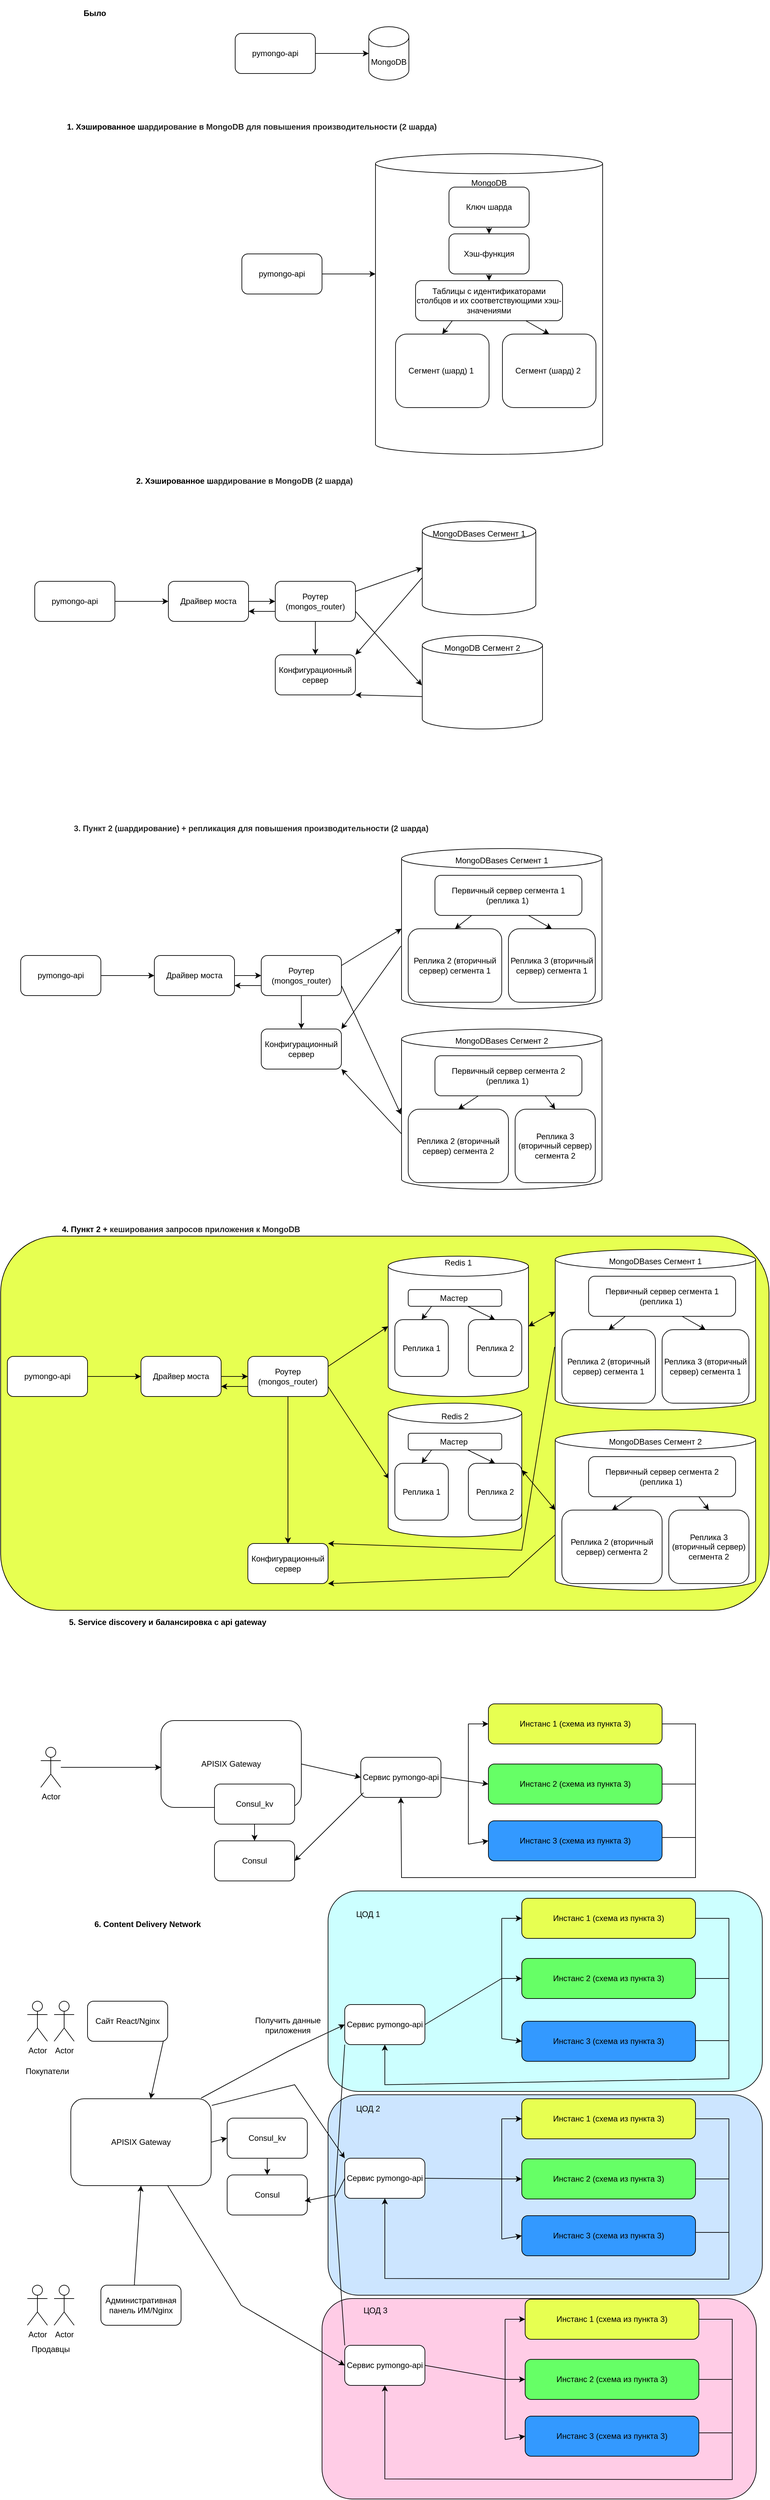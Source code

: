 <mxfile version="26.2.14">
  <diagram name="Page-1" id="XPKNurpNEvyVqWCnPCrv">
    <mxGraphModel dx="1593" dy="798" grid="1" gridSize="10" guides="1" tooltips="1" connect="1" arrows="1" fold="1" page="1" pageScale="1" pageWidth="827" pageHeight="1169" math="0" shadow="0">
      <root>
        <mxCell id="0" />
        <mxCell id="1" parent="0" />
        <mxCell id="KSHfHKnKWAiXELh7sQUC-7" value="" style="rounded=1;whiteSpace=wrap;html=1;fillColor=#FFCCE6;" vertex="1" parent="1">
          <mxGeometry x="501" y="3480" width="650" height="300" as="geometry" />
        </mxCell>
        <mxCell id="KSHfHKnKWAiXELh7sQUC-5" value="" style="rounded=1;whiteSpace=wrap;html=1;fillColor=#CCE5FF;" vertex="1" parent="1">
          <mxGeometry x="510" y="3175" width="650" height="300" as="geometry" />
        </mxCell>
        <mxCell id="KSHfHKnKWAiXELh7sQUC-1" value="" style="rounded=1;whiteSpace=wrap;html=1;fillColor=#CCFFFF;" vertex="1" parent="1">
          <mxGeometry x="510" y="2870" width="650" height="300" as="geometry" />
        </mxCell>
        <mxCell id="mXvUrhsPpMpzu5_AY0t--2" value="MongoDB" style="shape=cylinder3;whiteSpace=wrap;html=1;boundedLbl=1;backgroundOutline=1;size=15;" parent="1" vertex="1">
          <mxGeometry x="571" y="80" width="60" height="80" as="geometry" />
        </mxCell>
        <mxCell id="mXvUrhsPpMpzu5_AY0t--3" value="pymongo-api" style="rounded=1;whiteSpace=wrap;html=1;" parent="1" vertex="1">
          <mxGeometry x="371" y="90" width="120" height="60" as="geometry" />
        </mxCell>
        <mxCell id="mXvUrhsPpMpzu5_AY0t--4" style="edgeStyle=orthogonalEdgeStyle;rounded=0;orthogonalLoop=1;jettySize=auto;html=1;exitX=1;exitY=0.5;exitDx=0;exitDy=0;entryX=0;entryY=0.5;entryDx=0;entryDy=0;entryPerimeter=0;" parent="1" source="mXvUrhsPpMpzu5_AY0t--3" target="mXvUrhsPpMpzu5_AY0t--2" edge="1">
          <mxGeometry relative="1" as="geometry" />
        </mxCell>
        <mxCell id="mXvUrhsPpMpzu5_AY0t--5" value="&lt;b&gt;Было&lt;/b&gt;" style="text;html=1;align=center;verticalAlign=middle;whiteSpace=wrap;rounded=0;" parent="1" vertex="1">
          <mxGeometry x="121" y="40" width="80" height="40" as="geometry" />
        </mxCell>
        <mxCell id="mXvUrhsPpMpzu5_AY0t--6" value="&lt;font style=&quot;font-size: 12px;&quot;&gt;&lt;b&gt;1. Хэшированное ш&lt;span style=&quot;color: rgba(0, 0, 0, 0.85); font-family: &amp;quot;YS Text&amp;quot;, sans-serif; text-align: left; white-space-collapse: preserve-breaks; background-color: rgb(255, 255, 255);&quot;&gt;ардирование в MongoDB для повышения производительности (2 шарда)&lt;/span&gt;&lt;/b&gt;&lt;/font&gt;" style="text;html=1;align=center;verticalAlign=middle;whiteSpace=wrap;rounded=0;" parent="1" vertex="1">
          <mxGeometry x="111" y="210" width="570" height="40" as="geometry" />
        </mxCell>
        <mxCell id="mXvUrhsPpMpzu5_AY0t--7" value="MongoDB&lt;div&gt;&lt;br&gt;&lt;/div&gt;&lt;div&gt;&lt;br&gt;&lt;/div&gt;&lt;div&gt;&lt;br&gt;&lt;/div&gt;&lt;div&gt;&lt;br&gt;&lt;/div&gt;&lt;div&gt;&lt;br&gt;&lt;/div&gt;&lt;div&gt;&lt;br&gt;&lt;/div&gt;&lt;div&gt;&lt;br&gt;&lt;/div&gt;&lt;div&gt;&lt;br&gt;&lt;/div&gt;&lt;div&gt;&lt;br&gt;&lt;/div&gt;&lt;div&gt;&lt;br&gt;&lt;/div&gt;&lt;div&gt;&lt;br&gt;&lt;/div&gt;&lt;div&gt;&lt;br&gt;&lt;/div&gt;&lt;div&gt;&lt;br&gt;&lt;/div&gt;&lt;div&gt;&lt;br&gt;&lt;/div&gt;&lt;div&gt;&lt;br&gt;&lt;/div&gt;&lt;div&gt;&lt;br&gt;&lt;/div&gt;&lt;div&gt;&lt;br&gt;&lt;/div&gt;&lt;div&gt;&lt;br&gt;&lt;/div&gt;&lt;div&gt;&lt;br&gt;&lt;/div&gt;&lt;div&gt;&lt;br&gt;&lt;/div&gt;&lt;div&gt;&lt;br&gt;&lt;/div&gt;&lt;div&gt;&lt;br&gt;&lt;/div&gt;&lt;div&gt;&lt;br&gt;&lt;/div&gt;&lt;div&gt;&lt;br&gt;&lt;/div&gt;&lt;div&gt;&lt;br&gt;&lt;/div&gt;&lt;div&gt;&lt;br&gt;&lt;/div&gt;&lt;div&gt;&lt;br&gt;&lt;/div&gt;" style="shape=cylinder3;whiteSpace=wrap;html=1;boundedLbl=1;backgroundOutline=1;size=15;" parent="1" vertex="1">
          <mxGeometry x="581" y="270" width="340" height="450" as="geometry" />
        </mxCell>
        <mxCell id="mXvUrhsPpMpzu5_AY0t--8" value="pymongo-api" style="rounded=1;whiteSpace=wrap;html=1;" parent="1" vertex="1">
          <mxGeometry x="381" y="420" width="120" height="60" as="geometry" />
        </mxCell>
        <mxCell id="mXvUrhsPpMpzu5_AY0t--9" style="edgeStyle=orthogonalEdgeStyle;rounded=0;orthogonalLoop=1;jettySize=auto;html=1;exitX=1;exitY=0.5;exitDx=0;exitDy=0;entryX=0;entryY=0.5;entryDx=0;entryDy=0;entryPerimeter=0;" parent="1" source="mXvUrhsPpMpzu5_AY0t--8" edge="1">
          <mxGeometry relative="1" as="geometry">
            <mxPoint x="581" y="450" as="targetPoint" />
          </mxGeometry>
        </mxCell>
        <mxCell id="mXvUrhsPpMpzu5_AY0t--10" value="Ключ шарда" style="rounded=1;whiteSpace=wrap;html=1;" parent="1" vertex="1">
          <mxGeometry x="691" y="320" width="120" height="60" as="geometry" />
        </mxCell>
        <mxCell id="mXvUrhsPpMpzu5_AY0t--11" value="Хэш-функция" style="rounded=1;whiteSpace=wrap;html=1;" parent="1" vertex="1">
          <mxGeometry x="691" y="390" width="120" height="60" as="geometry" />
        </mxCell>
        <mxCell id="mXvUrhsPpMpzu5_AY0t--12" value="Таблицы с идентификаторами столбцов и их соответствующими хэш-значениями" style="rounded=1;whiteSpace=wrap;html=1;" parent="1" vertex="1">
          <mxGeometry x="641" y="460" width="220" height="60" as="geometry" />
        </mxCell>
        <mxCell id="mXvUrhsPpMpzu5_AY0t--13" value="Сегмент (шард) 1&amp;nbsp;" style="rounded=1;whiteSpace=wrap;html=1;" parent="1" vertex="1">
          <mxGeometry x="611" y="540" width="140" height="110" as="geometry" />
        </mxCell>
        <mxCell id="mXvUrhsPpMpzu5_AY0t--14" value="Сегмент (шард) 2&amp;nbsp;" style="rounded=1;whiteSpace=wrap;html=1;" parent="1" vertex="1">
          <mxGeometry x="771" y="540" width="140" height="110" as="geometry" />
        </mxCell>
        <mxCell id="mXvUrhsPpMpzu5_AY0t--15" value="" style="endArrow=classic;html=1;rounded=0;exitX=0.5;exitY=1;exitDx=0;exitDy=0;entryX=0.5;entryY=0;entryDx=0;entryDy=0;" parent="1" source="mXvUrhsPpMpzu5_AY0t--10" target="mXvUrhsPpMpzu5_AY0t--11" edge="1">
          <mxGeometry width="50" height="50" relative="1" as="geometry">
            <mxPoint x="581" y="450" as="sourcePoint" />
            <mxPoint x="631" y="400" as="targetPoint" />
          </mxGeometry>
        </mxCell>
        <mxCell id="mXvUrhsPpMpzu5_AY0t--16" value="" style="endArrow=classic;html=1;rounded=0;exitX=0.5;exitY=1;exitDx=0;exitDy=0;entryX=0.5;entryY=0;entryDx=0;entryDy=0;" parent="1" source="mXvUrhsPpMpzu5_AY0t--11" target="mXvUrhsPpMpzu5_AY0t--12" edge="1">
          <mxGeometry width="50" height="50" relative="1" as="geometry">
            <mxPoint x="581" y="450" as="sourcePoint" />
            <mxPoint x="631" y="400" as="targetPoint" />
          </mxGeometry>
        </mxCell>
        <mxCell id="mXvUrhsPpMpzu5_AY0t--17" value="" style="endArrow=classic;html=1;rounded=0;exitX=0.25;exitY=1;exitDx=0;exitDy=0;entryX=0.5;entryY=0;entryDx=0;entryDy=0;" parent="1" source="mXvUrhsPpMpzu5_AY0t--12" target="mXvUrhsPpMpzu5_AY0t--13" edge="1">
          <mxGeometry width="50" height="50" relative="1" as="geometry">
            <mxPoint x="581" y="450" as="sourcePoint" />
            <mxPoint x="631" y="400" as="targetPoint" />
          </mxGeometry>
        </mxCell>
        <mxCell id="mXvUrhsPpMpzu5_AY0t--18" value="" style="endArrow=classic;html=1;rounded=0;exitX=0.75;exitY=1;exitDx=0;exitDy=0;entryX=0.5;entryY=0;entryDx=0;entryDy=0;" parent="1" source="mXvUrhsPpMpzu5_AY0t--12" target="mXvUrhsPpMpzu5_AY0t--14" edge="1">
          <mxGeometry width="50" height="50" relative="1" as="geometry">
            <mxPoint x="581" y="450" as="sourcePoint" />
            <mxPoint x="631" y="400" as="targetPoint" />
          </mxGeometry>
        </mxCell>
        <mxCell id="mXvUrhsPpMpzu5_AY0t--19" value="&lt;div style=&quot;text-align: center;&quot;&gt;&lt;b style=&quot;&quot;&gt;&lt;span style=&quot;text-align: left; background-color: rgb(255, 255, 255); color: rgba(0, 0, 0, 0.85);&quot;&gt;3. Пункт 2 (шардирование) + репликация&amp;nbsp;&lt;/span&gt;&lt;span style=&quot;color: rgba(0, 0, 0, 0.85); background-color: rgb(255, 255, 255); font-family: &amp;quot;YS Text&amp;quot;, sans-serif; text-align: left; white-space-collapse: preserve-breaks;&quot;&gt;для повышения производительности (2 шарда)&lt;/span&gt;&lt;/b&gt;&lt;/div&gt;" style="text;html=1;align=center;verticalAlign=middle;whiteSpace=wrap;rounded=0;" parent="1" vertex="1">
          <mxGeometry x="110" y="1260" width="570" height="40" as="geometry" />
        </mxCell>
        <mxCell id="mXvUrhsPpMpzu5_AY0t--20" value="MongoDBases Сегмент 1&lt;div&gt;&lt;br&gt;&lt;/div&gt;&lt;div&gt;&lt;br&gt;&lt;/div&gt;&lt;div&gt;&lt;br&gt;&lt;/div&gt;&lt;div&gt;&lt;br&gt;&lt;/div&gt;&lt;div&gt;&lt;br&gt;&lt;/div&gt;&lt;div&gt;&lt;br&gt;&lt;/div&gt;&lt;div&gt;&lt;br&gt;&lt;/div&gt;&lt;div&gt;&lt;br&gt;&lt;/div&gt;&lt;div&gt;&lt;br&gt;&lt;/div&gt;&lt;div&gt;&lt;br&gt;&lt;/div&gt;&lt;div&gt;&lt;br&gt;&lt;/div&gt;&lt;div&gt;&lt;br&gt;&lt;/div&gt;&lt;div&gt;&lt;br&gt;&lt;/div&gt;&lt;div&gt;&lt;br&gt;&lt;/div&gt;&lt;div&gt;&lt;br&gt;&lt;/div&gt;&lt;div&gt;&lt;br&gt;&lt;/div&gt;" style="shape=cylinder3;whiteSpace=wrap;html=1;boundedLbl=1;backgroundOutline=1;size=15;" parent="1" vertex="1">
          <mxGeometry x="620" y="1310" width="300" height="240" as="geometry" />
        </mxCell>
        <mxCell id="mXvUrhsPpMpzu5_AY0t--21" value="pymongo-api" style="rounded=1;whiteSpace=wrap;html=1;" parent="1" vertex="1">
          <mxGeometry x="50" y="1470" width="120" height="60" as="geometry" />
        </mxCell>
        <mxCell id="mXvUrhsPpMpzu5_AY0t--22" style="edgeStyle=orthogonalEdgeStyle;rounded=0;orthogonalLoop=1;jettySize=auto;html=1;exitX=1;exitY=0.5;exitDx=0;exitDy=0;entryX=0;entryY=0.5;entryDx=0;entryDy=0;entryPerimeter=0;" parent="1" source="mXvUrhsPpMpzu5_AY0t--21" edge="1">
          <mxGeometry relative="1" as="geometry">
            <mxPoint x="250" y="1500" as="targetPoint" />
          </mxGeometry>
        </mxCell>
        <mxCell id="mXvUrhsPpMpzu5_AY0t--23" value="Первичный сервер сегмента 1 (реплика 1)&amp;nbsp;" style="rounded=1;whiteSpace=wrap;html=1;" parent="1" vertex="1">
          <mxGeometry x="670" y="1350" width="220" height="60" as="geometry" />
        </mxCell>
        <mxCell id="mXvUrhsPpMpzu5_AY0t--24" value="Реплика 2 (вторичный сервер) сегмента 1" style="rounded=1;whiteSpace=wrap;html=1;" parent="1" vertex="1">
          <mxGeometry x="630" y="1430" width="140" height="110" as="geometry" />
        </mxCell>
        <mxCell id="mXvUrhsPpMpzu5_AY0t--25" value="Драйвер моста" style="rounded=1;whiteSpace=wrap;html=1;" parent="1" vertex="1">
          <mxGeometry x="250" y="1470" width="120" height="60" as="geometry" />
        </mxCell>
        <mxCell id="mXvUrhsPpMpzu5_AY0t--26" value="Роутер (mongos_router)" style="rounded=1;whiteSpace=wrap;html=1;" parent="1" vertex="1">
          <mxGeometry x="410" y="1470" width="120" height="60" as="geometry" />
        </mxCell>
        <mxCell id="mXvUrhsPpMpzu5_AY0t--27" value="" style="endArrow=classic;html=1;rounded=0;exitX=1;exitY=0.5;exitDx=0;exitDy=0;entryX=0;entryY=0.5;entryDx=0;entryDy=0;" parent="1" source="mXvUrhsPpMpzu5_AY0t--25" target="mXvUrhsPpMpzu5_AY0t--26" edge="1">
          <mxGeometry width="50" height="50" relative="1" as="geometry">
            <mxPoint x="580" y="1460" as="sourcePoint" />
            <mxPoint x="630" y="1410" as="targetPoint" />
          </mxGeometry>
        </mxCell>
        <mxCell id="mXvUrhsPpMpzu5_AY0t--28" value="" style="endArrow=classic;html=1;rounded=0;entryX=1;entryY=0.75;entryDx=0;entryDy=0;exitX=0;exitY=0.75;exitDx=0;exitDy=0;" parent="1" source="mXvUrhsPpMpzu5_AY0t--26" target="mXvUrhsPpMpzu5_AY0t--25" edge="1">
          <mxGeometry width="50" height="50" relative="1" as="geometry">
            <mxPoint x="580" y="1460" as="sourcePoint" />
            <mxPoint x="630" y="1410" as="targetPoint" />
          </mxGeometry>
        </mxCell>
        <mxCell id="mXvUrhsPpMpzu5_AY0t--29" value="MongoDBases Сегмент 2&lt;div&gt;&lt;br&gt;&lt;/div&gt;&lt;div&gt;&lt;br&gt;&lt;/div&gt;&lt;div&gt;&lt;br&gt;&lt;/div&gt;&lt;div&gt;&lt;br&gt;&lt;/div&gt;&lt;div&gt;&lt;br&gt;&lt;/div&gt;&lt;div&gt;&lt;br&gt;&lt;/div&gt;&lt;div&gt;&lt;br&gt;&lt;/div&gt;&lt;div&gt;&lt;br&gt;&lt;/div&gt;&lt;div&gt;&lt;br&gt;&lt;/div&gt;&lt;div&gt;&lt;br&gt;&lt;/div&gt;&lt;div&gt;&lt;br&gt;&lt;/div&gt;&lt;div&gt;&lt;br&gt;&lt;/div&gt;&lt;div&gt;&lt;br&gt;&lt;/div&gt;&lt;div&gt;&lt;br&gt;&lt;/div&gt;&lt;div&gt;&lt;br&gt;&lt;/div&gt;&lt;div&gt;&lt;br&gt;&lt;/div&gt;" style="shape=cylinder3;whiteSpace=wrap;html=1;boundedLbl=1;backgroundOutline=1;size=15;" parent="1" vertex="1">
          <mxGeometry x="620" y="1580" width="300" height="240" as="geometry" />
        </mxCell>
        <mxCell id="mXvUrhsPpMpzu5_AY0t--30" value="Первичный сервер сегмента 2 (реплика 1)&amp;nbsp;" style="rounded=1;whiteSpace=wrap;html=1;" parent="1" vertex="1">
          <mxGeometry x="670" y="1620" width="220" height="60" as="geometry" />
        </mxCell>
        <mxCell id="mXvUrhsPpMpzu5_AY0t--31" value="Реплика 2 (вторичный сервер) сегмента 2" style="rounded=1;whiteSpace=wrap;html=1;" parent="1" vertex="1">
          <mxGeometry x="630" y="1700" width="150" height="110" as="geometry" />
        </mxCell>
        <mxCell id="mXvUrhsPpMpzu5_AY0t--32" value="" style="endArrow=classic;html=1;rounded=0;exitX=1;exitY=0.25;exitDx=0;exitDy=0;entryX=0;entryY=0.5;entryDx=0;entryDy=0;entryPerimeter=0;" parent="1" source="mXvUrhsPpMpzu5_AY0t--26" target="mXvUrhsPpMpzu5_AY0t--20" edge="1">
          <mxGeometry width="50" height="50" relative="1" as="geometry">
            <mxPoint x="580" y="1580" as="sourcePoint" />
            <mxPoint x="630" y="1530" as="targetPoint" />
          </mxGeometry>
        </mxCell>
        <mxCell id="mXvUrhsPpMpzu5_AY0t--33" value="" style="endArrow=classic;html=1;rounded=0;entryX=-0.003;entryY=0.533;entryDx=0;entryDy=0;entryPerimeter=0;exitX=1;exitY=0.75;exitDx=0;exitDy=0;" parent="1" source="mXvUrhsPpMpzu5_AY0t--26" target="mXvUrhsPpMpzu5_AY0t--29" edge="1">
          <mxGeometry width="50" height="50" relative="1" as="geometry">
            <mxPoint x="580" y="1580" as="sourcePoint" />
            <mxPoint x="630" y="1530" as="targetPoint" />
          </mxGeometry>
        </mxCell>
        <mxCell id="mXvUrhsPpMpzu5_AY0t--34" value="Реплика 3 (вторичный сервер) сегмента 1" style="rounded=1;whiteSpace=wrap;html=1;" parent="1" vertex="1">
          <mxGeometry x="780" y="1430" width="130" height="110" as="geometry" />
        </mxCell>
        <mxCell id="mXvUrhsPpMpzu5_AY0t--35" value="Реплика 3 (вторичный сервер) сегмента 2" style="rounded=1;whiteSpace=wrap;html=1;" parent="1" vertex="1">
          <mxGeometry x="790" y="1700" width="120" height="110" as="geometry" />
        </mxCell>
        <mxCell id="mXvUrhsPpMpzu5_AY0t--36" value="" style="endArrow=classic;html=1;rounded=0;exitX=0.25;exitY=1;exitDx=0;exitDy=0;entryX=0.5;entryY=0;entryDx=0;entryDy=0;" parent="1" source="mXvUrhsPpMpzu5_AY0t--23" target="mXvUrhsPpMpzu5_AY0t--24" edge="1">
          <mxGeometry width="50" height="50" relative="1" as="geometry">
            <mxPoint x="580" y="1580" as="sourcePoint" />
            <mxPoint x="630" y="1530" as="targetPoint" />
          </mxGeometry>
        </mxCell>
        <mxCell id="mXvUrhsPpMpzu5_AY0t--37" value="" style="endArrow=classic;html=1;rounded=0;entryX=0.5;entryY=0;entryDx=0;entryDy=0;" parent="1" source="mXvUrhsPpMpzu5_AY0t--30" target="mXvUrhsPpMpzu5_AY0t--31" edge="1">
          <mxGeometry width="50" height="50" relative="1" as="geometry">
            <mxPoint x="735" y="1420" as="sourcePoint" />
            <mxPoint x="710" y="1440" as="targetPoint" />
            <Array as="points" />
          </mxGeometry>
        </mxCell>
        <mxCell id="mXvUrhsPpMpzu5_AY0t--38" value="" style="endArrow=classic;html=1;rounded=0;entryX=0.5;entryY=0;entryDx=0;entryDy=0;exitX=0.75;exitY=1;exitDx=0;exitDy=0;" parent="1" source="mXvUrhsPpMpzu5_AY0t--30" target="mXvUrhsPpMpzu5_AY0t--35" edge="1">
          <mxGeometry width="50" height="50" relative="1" as="geometry">
            <mxPoint x="580" y="1580" as="sourcePoint" />
            <mxPoint x="630" y="1530" as="targetPoint" />
          </mxGeometry>
        </mxCell>
        <mxCell id="mXvUrhsPpMpzu5_AY0t--39" value="" style="endArrow=classic;html=1;rounded=0;exitX=0.636;exitY=1;exitDx=0;exitDy=0;exitPerimeter=0;entryX=0.5;entryY=0;entryDx=0;entryDy=0;" parent="1" source="mXvUrhsPpMpzu5_AY0t--23" target="mXvUrhsPpMpzu5_AY0t--34" edge="1">
          <mxGeometry width="50" height="50" relative="1" as="geometry">
            <mxPoint x="580" y="1580" as="sourcePoint" />
            <mxPoint x="630" y="1530" as="targetPoint" />
          </mxGeometry>
        </mxCell>
        <mxCell id="mXvUrhsPpMpzu5_AY0t--40" value="Конфигурационный сервер" style="rounded=1;whiteSpace=wrap;html=1;" parent="1" vertex="1">
          <mxGeometry x="410" y="1580" width="120" height="60" as="geometry" />
        </mxCell>
        <mxCell id="mXvUrhsPpMpzu5_AY0t--41" value="" style="endArrow=classic;html=1;rounded=0;exitX=0.5;exitY=1;exitDx=0;exitDy=0;entryX=0.5;entryY=0;entryDx=0;entryDy=0;" parent="1" source="mXvUrhsPpMpzu5_AY0t--26" target="mXvUrhsPpMpzu5_AY0t--40" edge="1">
          <mxGeometry width="50" height="50" relative="1" as="geometry">
            <mxPoint x="580" y="1700" as="sourcePoint" />
            <mxPoint x="630" y="1650" as="targetPoint" />
          </mxGeometry>
        </mxCell>
        <mxCell id="mXvUrhsPpMpzu5_AY0t--42" value="" style="endArrow=classic;html=1;rounded=0;exitX=-0.003;exitY=0.608;exitDx=0;exitDy=0;exitPerimeter=0;entryX=1;entryY=0;entryDx=0;entryDy=0;" parent="1" source="mXvUrhsPpMpzu5_AY0t--20" target="mXvUrhsPpMpzu5_AY0t--40" edge="1">
          <mxGeometry width="50" height="50" relative="1" as="geometry">
            <mxPoint x="580" y="1700" as="sourcePoint" />
            <mxPoint x="630" y="1650" as="targetPoint" />
          </mxGeometry>
        </mxCell>
        <mxCell id="mXvUrhsPpMpzu5_AY0t--43" value="" style="endArrow=classic;html=1;rounded=0;exitX=0;exitY=0.654;exitDx=0;exitDy=0;exitPerimeter=0;entryX=1;entryY=1;entryDx=0;entryDy=0;" parent="1" source="mXvUrhsPpMpzu5_AY0t--29" target="mXvUrhsPpMpzu5_AY0t--40" edge="1">
          <mxGeometry width="50" height="50" relative="1" as="geometry">
            <mxPoint x="580" y="1700" as="sourcePoint" />
            <mxPoint x="630" y="1650" as="targetPoint" />
          </mxGeometry>
        </mxCell>
        <mxCell id="mXvUrhsPpMpzu5_AY0t--157" value="&lt;font style=&quot;font-size: 12px;&quot;&gt;&lt;b&gt;2. Хэшированное ш&lt;span style=&quot;color: rgba(0, 0, 0, 0.85); font-family: &amp;quot;YS Text&amp;quot;, sans-serif; text-align: left; white-space-collapse: preserve-breaks; background-color: rgb(255, 255, 255);&quot;&gt;ардирование в MongoDB (2 шарда)&lt;/span&gt;&lt;/b&gt;&lt;/font&gt;" style="text;html=1;align=center;verticalAlign=middle;whiteSpace=wrap;rounded=0;" parent="1" vertex="1">
          <mxGeometry x="100" y="740" width="570" height="40" as="geometry" />
        </mxCell>
        <mxCell id="mXvUrhsPpMpzu5_AY0t--158" value="MongoDBases Сегмент 1&lt;div&gt;&lt;br&gt;&lt;/div&gt;&lt;div&gt;&lt;br&gt;&lt;/div&gt;&lt;div&gt;&lt;br&gt;&lt;/div&gt;&lt;div&gt;&lt;br&gt;&lt;/div&gt;&lt;div&gt;&lt;br&gt;&lt;/div&gt;&lt;div&gt;&lt;br&gt;&lt;/div&gt;&lt;div&gt;&lt;br&gt;&lt;/div&gt;&lt;div&gt;&lt;br&gt;&lt;/div&gt;&lt;div&gt;&lt;br&gt;&lt;/div&gt;" style="shape=cylinder3;whiteSpace=wrap;html=1;boundedLbl=1;backgroundOutline=1;size=15;" parent="1" vertex="1">
          <mxGeometry x="651" y="820" width="170" height="140" as="geometry" />
        </mxCell>
        <mxCell id="mXvUrhsPpMpzu5_AY0t--159" value="pymongo-api" style="rounded=1;whiteSpace=wrap;html=1;" parent="1" vertex="1">
          <mxGeometry x="71" y="910" width="120" height="60" as="geometry" />
        </mxCell>
        <mxCell id="mXvUrhsPpMpzu5_AY0t--160" style="edgeStyle=orthogonalEdgeStyle;rounded=0;orthogonalLoop=1;jettySize=auto;html=1;exitX=1;exitY=0.5;exitDx=0;exitDy=0;entryX=0;entryY=0.5;entryDx=0;entryDy=0;entryPerimeter=0;" parent="1" source="mXvUrhsPpMpzu5_AY0t--159" edge="1">
          <mxGeometry relative="1" as="geometry">
            <mxPoint x="271" y="940" as="targetPoint" />
          </mxGeometry>
        </mxCell>
        <mxCell id="mXvUrhsPpMpzu5_AY0t--161" value="Драйвер моста" style="rounded=1;whiteSpace=wrap;html=1;" parent="1" vertex="1">
          <mxGeometry x="271" y="910" width="120" height="60" as="geometry" />
        </mxCell>
        <mxCell id="mXvUrhsPpMpzu5_AY0t--162" value="Роутер (mongos_router)" style="rounded=1;whiteSpace=wrap;html=1;" parent="1" vertex="1">
          <mxGeometry x="431" y="910" width="120" height="60" as="geometry" />
        </mxCell>
        <mxCell id="mXvUrhsPpMpzu5_AY0t--163" value="" style="endArrow=classic;html=1;rounded=0;exitX=1;exitY=0.5;exitDx=0;exitDy=0;entryX=0;entryY=0.5;entryDx=0;entryDy=0;" parent="1" source="mXvUrhsPpMpzu5_AY0t--161" target="mXvUrhsPpMpzu5_AY0t--162" edge="1">
          <mxGeometry width="50" height="50" relative="1" as="geometry">
            <mxPoint x="601" y="900" as="sourcePoint" />
            <mxPoint x="651" y="850" as="targetPoint" />
          </mxGeometry>
        </mxCell>
        <mxCell id="mXvUrhsPpMpzu5_AY0t--164" value="" style="endArrow=classic;html=1;rounded=0;entryX=1;entryY=0.75;entryDx=0;entryDy=0;exitX=0;exitY=0.75;exitDx=0;exitDy=0;" parent="1" source="mXvUrhsPpMpzu5_AY0t--162" target="mXvUrhsPpMpzu5_AY0t--161" edge="1">
          <mxGeometry width="50" height="50" relative="1" as="geometry">
            <mxPoint x="601" y="900" as="sourcePoint" />
            <mxPoint x="651" y="850" as="targetPoint" />
          </mxGeometry>
        </mxCell>
        <mxCell id="mXvUrhsPpMpzu5_AY0t--165" value="MongoDB Сегмент 2&lt;div&gt;&lt;br&gt;&lt;/div&gt;&lt;div&gt;&lt;br&gt;&lt;/div&gt;&lt;div&gt;&lt;br&gt;&lt;/div&gt;&lt;div&gt;&lt;br&gt;&lt;/div&gt;&lt;div&gt;&lt;br&gt;&lt;/div&gt;&lt;div&gt;&lt;br&gt;&lt;/div&gt;&lt;div&gt;&lt;br&gt;&lt;/div&gt;&lt;div&gt;&lt;br&gt;&lt;/div&gt;&lt;div&gt;&lt;br&gt;&lt;/div&gt;" style="shape=cylinder3;whiteSpace=wrap;html=1;boundedLbl=1;backgroundOutline=1;size=15;" parent="1" vertex="1">
          <mxGeometry x="651" y="991" width="180" height="140" as="geometry" />
        </mxCell>
        <mxCell id="mXvUrhsPpMpzu5_AY0t--166" value="" style="endArrow=classic;html=1;rounded=0;exitX=1;exitY=0.25;exitDx=0;exitDy=0;entryX=0;entryY=0.5;entryDx=0;entryDy=0;entryPerimeter=0;" parent="1" source="mXvUrhsPpMpzu5_AY0t--162" target="mXvUrhsPpMpzu5_AY0t--158" edge="1">
          <mxGeometry width="50" height="50" relative="1" as="geometry">
            <mxPoint x="601" y="1020" as="sourcePoint" />
            <mxPoint x="651" y="970" as="targetPoint" />
          </mxGeometry>
        </mxCell>
        <mxCell id="mXvUrhsPpMpzu5_AY0t--167" value="" style="endArrow=classic;html=1;rounded=0;entryX=-0.003;entryY=0.533;entryDx=0;entryDy=0;entryPerimeter=0;exitX=1;exitY=0.75;exitDx=0;exitDy=0;" parent="1" source="mXvUrhsPpMpzu5_AY0t--162" target="mXvUrhsPpMpzu5_AY0t--165" edge="1">
          <mxGeometry width="50" height="50" relative="1" as="geometry">
            <mxPoint x="601" y="1020" as="sourcePoint" />
            <mxPoint x="651" y="970" as="targetPoint" />
          </mxGeometry>
        </mxCell>
        <mxCell id="mXvUrhsPpMpzu5_AY0t--168" value="Конфигурационный сервер" style="rounded=1;whiteSpace=wrap;html=1;" parent="1" vertex="1">
          <mxGeometry x="431" y="1020" width="120" height="60" as="geometry" />
        </mxCell>
        <mxCell id="mXvUrhsPpMpzu5_AY0t--169" value="" style="endArrow=classic;html=1;rounded=0;exitX=0.5;exitY=1;exitDx=0;exitDy=0;entryX=0.5;entryY=0;entryDx=0;entryDy=0;" parent="1" source="mXvUrhsPpMpzu5_AY0t--162" target="mXvUrhsPpMpzu5_AY0t--168" edge="1">
          <mxGeometry width="50" height="50" relative="1" as="geometry">
            <mxPoint x="601" y="1140" as="sourcePoint" />
            <mxPoint x="651" y="1090" as="targetPoint" />
          </mxGeometry>
        </mxCell>
        <mxCell id="mXvUrhsPpMpzu5_AY0t--170" value="" style="endArrow=classic;html=1;rounded=0;exitX=-0.003;exitY=0.608;exitDx=0;exitDy=0;exitPerimeter=0;entryX=1;entryY=0;entryDx=0;entryDy=0;" parent="1" source="mXvUrhsPpMpzu5_AY0t--158" target="mXvUrhsPpMpzu5_AY0t--168" edge="1">
          <mxGeometry width="50" height="50" relative="1" as="geometry">
            <mxPoint x="601" y="1140" as="sourcePoint" />
            <mxPoint x="651" y="1090" as="targetPoint" />
          </mxGeometry>
        </mxCell>
        <mxCell id="mXvUrhsPpMpzu5_AY0t--171" value="" style="endArrow=classic;html=1;rounded=0;exitX=0;exitY=0.654;exitDx=0;exitDy=0;exitPerimeter=0;entryX=1;entryY=1;entryDx=0;entryDy=0;" parent="1" source="mXvUrhsPpMpzu5_AY0t--165" target="mXvUrhsPpMpzu5_AY0t--168" edge="1">
          <mxGeometry width="50" height="50" relative="1" as="geometry">
            <mxPoint x="601" y="1140" as="sourcePoint" />
            <mxPoint x="651" y="1090" as="targetPoint" />
          </mxGeometry>
        </mxCell>
        <mxCell id="mXvUrhsPpMpzu5_AY0t--172" value="" style="rounded=1;whiteSpace=wrap;html=1;fillColor=#E7FF51;" parent="1" vertex="1">
          <mxGeometry x="20" y="1890" width="1150" height="560" as="geometry" />
        </mxCell>
        <mxCell id="mXvUrhsPpMpzu5_AY0t--215" value="&lt;font style=&quot;font-size: 12px;&quot; face=&quot;Helvetica&quot;&gt;&lt;b&gt;&lt;font style=&quot;&quot;&gt;4. Пункт 2 +&amp;nbsp;&lt;/font&gt;&lt;span style=&quot;color: rgba(0, 0, 0, 0.85); text-align: left; white-space-collapse: preserve-breaks; background-color: rgb(255, 255, 255);&quot;&gt;кеширования запросов приложения к MongoDB&lt;/span&gt;&lt;/b&gt;&lt;/font&gt;" style="text;html=1;align=center;verticalAlign=middle;whiteSpace=wrap;rounded=0;" parent="1" vertex="1">
          <mxGeometry x="90" y="1860" width="400" height="40" as="geometry" />
        </mxCell>
        <mxCell id="mXvUrhsPpMpzu5_AY0t--216" value="MongoDBases Сегмент 1&lt;div&gt;&lt;br&gt;&lt;/div&gt;&lt;div&gt;&lt;br&gt;&lt;/div&gt;&lt;div&gt;&lt;br&gt;&lt;/div&gt;&lt;div&gt;&lt;br&gt;&lt;/div&gt;&lt;div&gt;&lt;br&gt;&lt;/div&gt;&lt;div&gt;&lt;br&gt;&lt;/div&gt;&lt;div&gt;&lt;br&gt;&lt;/div&gt;&lt;div&gt;&lt;br&gt;&lt;/div&gt;&lt;div&gt;&lt;br&gt;&lt;/div&gt;&lt;div&gt;&lt;br&gt;&lt;/div&gt;&lt;div&gt;&lt;br&gt;&lt;/div&gt;&lt;div&gt;&lt;br&gt;&lt;/div&gt;&lt;div&gt;&lt;br&gt;&lt;/div&gt;&lt;div&gt;&lt;br&gt;&lt;/div&gt;&lt;div&gt;&lt;br&gt;&lt;/div&gt;&lt;div&gt;&lt;br&gt;&lt;/div&gt;" style="shape=cylinder3;whiteSpace=wrap;html=1;boundedLbl=1;backgroundOutline=1;size=15;" parent="1" vertex="1">
          <mxGeometry x="850" y="1910" width="300" height="240" as="geometry" />
        </mxCell>
        <mxCell id="mXvUrhsPpMpzu5_AY0t--217" value="pymongo-api" style="rounded=1;whiteSpace=wrap;html=1;" parent="1" vertex="1">
          <mxGeometry x="30" y="2070" width="120" height="60" as="geometry" />
        </mxCell>
        <mxCell id="mXvUrhsPpMpzu5_AY0t--218" style="edgeStyle=orthogonalEdgeStyle;rounded=0;orthogonalLoop=1;jettySize=auto;html=1;exitX=1;exitY=0.5;exitDx=0;exitDy=0;entryX=0;entryY=0.5;entryDx=0;entryDy=0;entryPerimeter=0;" parent="1" source="mXvUrhsPpMpzu5_AY0t--217" edge="1">
          <mxGeometry relative="1" as="geometry">
            <mxPoint x="230" y="2100" as="targetPoint" />
          </mxGeometry>
        </mxCell>
        <mxCell id="mXvUrhsPpMpzu5_AY0t--219" value="Первичный сервер сегмента 1 (реплика 1)&amp;nbsp;" style="rounded=1;whiteSpace=wrap;html=1;" parent="1" vertex="1">
          <mxGeometry x="900" y="1950" width="220" height="60" as="geometry" />
        </mxCell>
        <mxCell id="mXvUrhsPpMpzu5_AY0t--220" value="Реплика 2 (вторичный сервер) сегмента 1" style="rounded=1;whiteSpace=wrap;html=1;" parent="1" vertex="1">
          <mxGeometry x="860" y="2030" width="140" height="110" as="geometry" />
        </mxCell>
        <mxCell id="mXvUrhsPpMpzu5_AY0t--221" value="Драйвер моста" style="rounded=1;whiteSpace=wrap;html=1;" parent="1" vertex="1">
          <mxGeometry x="230" y="2070" width="120" height="60" as="geometry" />
        </mxCell>
        <mxCell id="mXvUrhsPpMpzu5_AY0t--222" value="Роутер (mongos_router)" style="rounded=1;whiteSpace=wrap;html=1;" parent="1" vertex="1">
          <mxGeometry x="390" y="2070" width="120" height="60" as="geometry" />
        </mxCell>
        <mxCell id="mXvUrhsPpMpzu5_AY0t--223" value="" style="endArrow=classic;html=1;rounded=0;exitX=1;exitY=0.5;exitDx=0;exitDy=0;entryX=0;entryY=0.5;entryDx=0;entryDy=0;" parent="1" source="mXvUrhsPpMpzu5_AY0t--221" target="mXvUrhsPpMpzu5_AY0t--222" edge="1">
          <mxGeometry width="50" height="50" relative="1" as="geometry">
            <mxPoint x="560" y="2060" as="sourcePoint" />
            <mxPoint x="610" y="2010" as="targetPoint" />
          </mxGeometry>
        </mxCell>
        <mxCell id="mXvUrhsPpMpzu5_AY0t--224" value="" style="endArrow=classic;html=1;rounded=0;entryX=1;entryY=0.75;entryDx=0;entryDy=0;exitX=0;exitY=0.75;exitDx=0;exitDy=0;" parent="1" source="mXvUrhsPpMpzu5_AY0t--222" target="mXvUrhsPpMpzu5_AY0t--221" edge="1">
          <mxGeometry width="50" height="50" relative="1" as="geometry">
            <mxPoint x="560" y="2060" as="sourcePoint" />
            <mxPoint x="610" y="2010" as="targetPoint" />
          </mxGeometry>
        </mxCell>
        <mxCell id="mXvUrhsPpMpzu5_AY0t--225" value="MongoDBases Сегмент 2&lt;div&gt;&lt;br&gt;&lt;/div&gt;&lt;div&gt;&lt;br&gt;&lt;/div&gt;&lt;div&gt;&lt;br&gt;&lt;/div&gt;&lt;div&gt;&lt;br&gt;&lt;/div&gt;&lt;div&gt;&lt;br&gt;&lt;/div&gt;&lt;div&gt;&lt;br&gt;&lt;/div&gt;&lt;div&gt;&lt;br&gt;&lt;/div&gt;&lt;div&gt;&lt;br&gt;&lt;/div&gt;&lt;div&gt;&lt;br&gt;&lt;/div&gt;&lt;div&gt;&lt;br&gt;&lt;/div&gt;&lt;div&gt;&lt;br&gt;&lt;/div&gt;&lt;div&gt;&lt;br&gt;&lt;/div&gt;&lt;div&gt;&lt;br&gt;&lt;/div&gt;&lt;div&gt;&lt;br&gt;&lt;/div&gt;&lt;div&gt;&lt;br&gt;&lt;/div&gt;&lt;div&gt;&lt;br&gt;&lt;/div&gt;" style="shape=cylinder3;whiteSpace=wrap;html=1;boundedLbl=1;backgroundOutline=1;size=15;" parent="1" vertex="1">
          <mxGeometry x="850" y="2180" width="300" height="240" as="geometry" />
        </mxCell>
        <mxCell id="mXvUrhsPpMpzu5_AY0t--226" value="Первичный сервер сегмента 2 (реплика 1)&amp;nbsp;" style="rounded=1;whiteSpace=wrap;html=1;" parent="1" vertex="1">
          <mxGeometry x="900" y="2220" width="220" height="60" as="geometry" />
        </mxCell>
        <mxCell id="mXvUrhsPpMpzu5_AY0t--227" value="Реплика 2 (вторичный сервер) сегмента 2" style="rounded=1;whiteSpace=wrap;html=1;" parent="1" vertex="1">
          <mxGeometry x="860" y="2300" width="150" height="110" as="geometry" />
        </mxCell>
        <mxCell id="mXvUrhsPpMpzu5_AY0t--228" value="" style="endArrow=classic;html=1;rounded=0;exitX=1;exitY=0.25;exitDx=0;exitDy=0;entryX=0;entryY=0.5;entryDx=0;entryDy=0;entryPerimeter=0;" parent="1" source="mXvUrhsPpMpzu5_AY0t--222" target="mXvUrhsPpMpzu5_AY0t--240" edge="1">
          <mxGeometry width="50" height="50" relative="1" as="geometry">
            <mxPoint x="560" y="2180" as="sourcePoint" />
            <mxPoint x="630" y="2040" as="targetPoint" />
          </mxGeometry>
        </mxCell>
        <mxCell id="mXvUrhsPpMpzu5_AY0t--229" value="" style="endArrow=classic;html=1;rounded=0;exitX=1;exitY=0.75;exitDx=0;exitDy=0;entryX=0.007;entryY=0.567;entryDx=0;entryDy=0;entryPerimeter=0;" parent="1" source="mXvUrhsPpMpzu5_AY0t--222" target="mXvUrhsPpMpzu5_AY0t--241" edge="1">
          <mxGeometry width="50" height="50" relative="1" as="geometry">
            <mxPoint x="560" y="2180" as="sourcePoint" />
            <mxPoint x="650" y="2260" as="targetPoint" />
          </mxGeometry>
        </mxCell>
        <mxCell id="mXvUrhsPpMpzu5_AY0t--230" value="Реплика 3 (вторичный сервер) сегмента 1" style="rounded=1;whiteSpace=wrap;html=1;" parent="1" vertex="1">
          <mxGeometry x="1010" y="2030" width="130" height="110" as="geometry" />
        </mxCell>
        <mxCell id="mXvUrhsPpMpzu5_AY0t--231" value="Реплика 3 (вторичный сервер) сегмента 2" style="rounded=1;whiteSpace=wrap;html=1;" parent="1" vertex="1">
          <mxGeometry x="1020" y="2300" width="120" height="110" as="geometry" />
        </mxCell>
        <mxCell id="mXvUrhsPpMpzu5_AY0t--232" value="" style="endArrow=classic;html=1;rounded=0;exitX=0.25;exitY=1;exitDx=0;exitDy=0;entryX=0.5;entryY=0;entryDx=0;entryDy=0;" parent="1" source="mXvUrhsPpMpzu5_AY0t--219" target="mXvUrhsPpMpzu5_AY0t--220" edge="1">
          <mxGeometry width="50" height="50" relative="1" as="geometry">
            <mxPoint x="810" y="2180" as="sourcePoint" />
            <mxPoint x="860" y="2130" as="targetPoint" />
          </mxGeometry>
        </mxCell>
        <mxCell id="mXvUrhsPpMpzu5_AY0t--233" value="" style="endArrow=classic;html=1;rounded=0;entryX=0.5;entryY=0;entryDx=0;entryDy=0;" parent="1" source="mXvUrhsPpMpzu5_AY0t--226" target="mXvUrhsPpMpzu5_AY0t--227" edge="1">
          <mxGeometry width="50" height="50" relative="1" as="geometry">
            <mxPoint x="965" y="2020" as="sourcePoint" />
            <mxPoint x="940" y="2040" as="targetPoint" />
            <Array as="points" />
          </mxGeometry>
        </mxCell>
        <mxCell id="mXvUrhsPpMpzu5_AY0t--234" value="" style="endArrow=classic;html=1;rounded=0;entryX=0.5;entryY=0;entryDx=0;entryDy=0;exitX=0.75;exitY=1;exitDx=0;exitDy=0;" parent="1" source="mXvUrhsPpMpzu5_AY0t--226" target="mXvUrhsPpMpzu5_AY0t--231" edge="1">
          <mxGeometry width="50" height="50" relative="1" as="geometry">
            <mxPoint x="810" y="2180" as="sourcePoint" />
            <mxPoint x="860" y="2130" as="targetPoint" />
          </mxGeometry>
        </mxCell>
        <mxCell id="mXvUrhsPpMpzu5_AY0t--235" value="" style="endArrow=classic;html=1;rounded=0;exitX=0.636;exitY=1;exitDx=0;exitDy=0;exitPerimeter=0;entryX=0.5;entryY=0;entryDx=0;entryDy=0;" parent="1" source="mXvUrhsPpMpzu5_AY0t--219" target="mXvUrhsPpMpzu5_AY0t--230" edge="1">
          <mxGeometry width="50" height="50" relative="1" as="geometry">
            <mxPoint x="810" y="2180" as="sourcePoint" />
            <mxPoint x="860" y="2130" as="targetPoint" />
          </mxGeometry>
        </mxCell>
        <mxCell id="mXvUrhsPpMpzu5_AY0t--236" value="Конфигурационный сервер" style="rounded=1;whiteSpace=wrap;html=1;" parent="1" vertex="1">
          <mxGeometry x="390" y="2350" width="120" height="60" as="geometry" />
        </mxCell>
        <mxCell id="mXvUrhsPpMpzu5_AY0t--237" value="" style="endArrow=classic;html=1;rounded=0;exitX=0.5;exitY=1;exitDx=0;exitDy=0;entryX=0.5;entryY=0;entryDx=0;entryDy=0;" parent="1" source="mXvUrhsPpMpzu5_AY0t--222" target="mXvUrhsPpMpzu5_AY0t--236" edge="1">
          <mxGeometry width="50" height="50" relative="1" as="geometry">
            <mxPoint x="560" y="2300" as="sourcePoint" />
            <mxPoint x="610" y="2250" as="targetPoint" />
          </mxGeometry>
        </mxCell>
        <mxCell id="mXvUrhsPpMpzu5_AY0t--238" value="" style="endArrow=classic;html=1;rounded=0;exitX=-0.003;exitY=0.608;exitDx=0;exitDy=0;exitPerimeter=0;entryX=1;entryY=0;entryDx=0;entryDy=0;" parent="1" source="mXvUrhsPpMpzu5_AY0t--216" target="mXvUrhsPpMpzu5_AY0t--236" edge="1">
          <mxGeometry width="50" height="50" relative="1" as="geometry">
            <mxPoint x="560" y="2300" as="sourcePoint" />
            <mxPoint x="610" y="2250" as="targetPoint" />
            <Array as="points">
              <mxPoint x="800" y="2360" />
            </Array>
          </mxGeometry>
        </mxCell>
        <mxCell id="mXvUrhsPpMpzu5_AY0t--239" value="" style="endArrow=classic;html=1;rounded=0;exitX=0;exitY=0.654;exitDx=0;exitDy=0;exitPerimeter=0;entryX=1;entryY=1;entryDx=0;entryDy=0;" parent="1" source="mXvUrhsPpMpzu5_AY0t--225" target="mXvUrhsPpMpzu5_AY0t--236" edge="1">
          <mxGeometry width="50" height="50" relative="1" as="geometry">
            <mxPoint x="560" y="2300" as="sourcePoint" />
            <mxPoint x="610" y="2250" as="targetPoint" />
            <Array as="points">
              <mxPoint x="780" y="2400" />
            </Array>
          </mxGeometry>
        </mxCell>
        <mxCell id="mXvUrhsPpMpzu5_AY0t--240" value="Redis 1&lt;div&gt;&lt;br&gt;&lt;/div&gt;&lt;div&gt;&lt;br&gt;&lt;/div&gt;&lt;div&gt;&lt;br&gt;&lt;/div&gt;&lt;div&gt;&lt;br&gt;&lt;/div&gt;&lt;div&gt;&lt;br&gt;&lt;/div&gt;&lt;div&gt;&lt;br&gt;&lt;/div&gt;&lt;div&gt;&lt;br&gt;&lt;/div&gt;&lt;div&gt;&lt;br&gt;&lt;/div&gt;&lt;div&gt;&lt;br&gt;&lt;/div&gt;&lt;div&gt;&lt;br&gt;&lt;/div&gt;&lt;div&gt;&lt;br&gt;&lt;/div&gt;&lt;div&gt;&lt;br&gt;&lt;/div&gt;&lt;div&gt;&lt;br&gt;&lt;/div&gt;&lt;div&gt;&lt;br&gt;&lt;/div&gt;&lt;div&gt;&lt;br&gt;&lt;/div&gt;" style="shape=cylinder3;whiteSpace=wrap;html=1;boundedLbl=1;backgroundOutline=1;size=15;" parent="1" vertex="1">
          <mxGeometry x="600" y="1920" width="210" height="210" as="geometry" />
        </mxCell>
        <mxCell id="mXvUrhsPpMpzu5_AY0t--241" value="Redis 2&lt;div&gt;&lt;br&gt;&lt;/div&gt;&lt;div&gt;&lt;br&gt;&lt;/div&gt;&lt;div&gt;&lt;br&gt;&lt;/div&gt;&lt;div&gt;&lt;br&gt;&lt;/div&gt;&lt;div&gt;&lt;br&gt;&lt;/div&gt;&lt;div&gt;&lt;br&gt;&lt;/div&gt;&lt;div&gt;&lt;br&gt;&lt;/div&gt;&lt;div&gt;&lt;br&gt;&lt;/div&gt;&lt;div&gt;&lt;br&gt;&lt;/div&gt;&lt;div&gt;&lt;br&gt;&lt;/div&gt;&lt;div&gt;&lt;br&gt;&lt;/div&gt;&lt;div&gt;&lt;br&gt;&lt;/div&gt;&lt;div&gt;&lt;br&gt;&lt;/div&gt;" style="shape=cylinder3;whiteSpace=wrap;html=1;boundedLbl=1;backgroundOutline=1;size=15;" parent="1" vertex="1">
          <mxGeometry x="600" y="2140" width="200" height="200" as="geometry" />
        </mxCell>
        <mxCell id="mXvUrhsPpMpzu5_AY0t--242" value="" style="endArrow=classic;startArrow=classic;html=1;rounded=0;entryX=0;entryY=0.388;entryDx=0;entryDy=0;entryPerimeter=0;exitX=1;exitY=0.5;exitDx=0;exitDy=0;exitPerimeter=0;" parent="1" source="mXvUrhsPpMpzu5_AY0t--240" target="mXvUrhsPpMpzu5_AY0t--216" edge="1">
          <mxGeometry width="50" height="50" relative="1" as="geometry">
            <mxPoint x="560" y="2170" as="sourcePoint" />
            <mxPoint x="610" y="2120" as="targetPoint" />
          </mxGeometry>
        </mxCell>
        <mxCell id="mXvUrhsPpMpzu5_AY0t--243" value="" style="endArrow=classic;startArrow=classic;html=1;rounded=0;entryX=0;entryY=0.5;entryDx=0;entryDy=0;entryPerimeter=0;exitX=1;exitY=0.5;exitDx=0;exitDy=0;exitPerimeter=0;" parent="1" source="mXvUrhsPpMpzu5_AY0t--241" target="mXvUrhsPpMpzu5_AY0t--225" edge="1">
          <mxGeometry width="50" height="50" relative="1" as="geometry">
            <mxPoint x="560" y="2170" as="sourcePoint" />
            <mxPoint x="610" y="2120" as="targetPoint" />
          </mxGeometry>
        </mxCell>
        <mxCell id="mXvUrhsPpMpzu5_AY0t--244" value="Мастер&amp;nbsp;" style="rounded=1;whiteSpace=wrap;html=1;" parent="1" vertex="1">
          <mxGeometry x="630" y="1970" width="140" height="25" as="geometry" />
        </mxCell>
        <mxCell id="mXvUrhsPpMpzu5_AY0t--245" value="Реплика 1" style="rounded=1;whiteSpace=wrap;html=1;" parent="1" vertex="1">
          <mxGeometry x="610" y="2015" width="80" height="85" as="geometry" />
        </mxCell>
        <mxCell id="mXvUrhsPpMpzu5_AY0t--246" value="Реплика 2" style="rounded=1;whiteSpace=wrap;html=1;" parent="1" vertex="1">
          <mxGeometry x="720" y="2015" width="80" height="85" as="geometry" />
        </mxCell>
        <mxCell id="mXvUrhsPpMpzu5_AY0t--247" value="" style="endArrow=classic;html=1;rounded=0;exitX=0.25;exitY=1;exitDx=0;exitDy=0;entryX=0.5;entryY=0;entryDx=0;entryDy=0;" parent="1" source="mXvUrhsPpMpzu5_AY0t--244" target="mXvUrhsPpMpzu5_AY0t--245" edge="1">
          <mxGeometry width="50" height="50" relative="1" as="geometry">
            <mxPoint x="540" y="2165" as="sourcePoint" />
            <mxPoint x="590" y="2115" as="targetPoint" />
          </mxGeometry>
        </mxCell>
        <mxCell id="mXvUrhsPpMpzu5_AY0t--248" value="" style="endArrow=classic;html=1;rounded=0;exitX=0.636;exitY=1;exitDx=0;exitDy=0;exitPerimeter=0;entryX=0.5;entryY=0;entryDx=0;entryDy=0;" parent="1" source="mXvUrhsPpMpzu5_AY0t--244" target="mXvUrhsPpMpzu5_AY0t--246" edge="1">
          <mxGeometry width="50" height="50" relative="1" as="geometry">
            <mxPoint x="540" y="2165" as="sourcePoint" />
            <mxPoint x="590" y="2115" as="targetPoint" />
          </mxGeometry>
        </mxCell>
        <mxCell id="mXvUrhsPpMpzu5_AY0t--249" value="Мастер&amp;nbsp;" style="rounded=1;whiteSpace=wrap;html=1;" parent="1" vertex="1">
          <mxGeometry x="630" y="2185" width="140" height="25" as="geometry" />
        </mxCell>
        <mxCell id="mXvUrhsPpMpzu5_AY0t--250" value="Реплика 1" style="rounded=1;whiteSpace=wrap;html=1;" parent="1" vertex="1">
          <mxGeometry x="610" y="2230" width="80" height="85" as="geometry" />
        </mxCell>
        <mxCell id="mXvUrhsPpMpzu5_AY0t--251" value="Реплика 2" style="rounded=1;whiteSpace=wrap;html=1;" parent="1" vertex="1">
          <mxGeometry x="720" y="2230" width="80" height="85" as="geometry" />
        </mxCell>
        <mxCell id="mXvUrhsPpMpzu5_AY0t--252" value="" style="endArrow=classic;html=1;rounded=0;exitX=0.25;exitY=1;exitDx=0;exitDy=0;entryX=0.5;entryY=0;entryDx=0;entryDy=0;" parent="1" source="mXvUrhsPpMpzu5_AY0t--249" target="mXvUrhsPpMpzu5_AY0t--250" edge="1">
          <mxGeometry width="50" height="50" relative="1" as="geometry">
            <mxPoint x="540" y="2380" as="sourcePoint" />
            <mxPoint x="590" y="2330" as="targetPoint" />
          </mxGeometry>
        </mxCell>
        <mxCell id="mXvUrhsPpMpzu5_AY0t--253" value="" style="endArrow=classic;html=1;rounded=0;exitX=0.636;exitY=1;exitDx=0;exitDy=0;exitPerimeter=0;entryX=0.5;entryY=0;entryDx=0;entryDy=0;" parent="1" source="mXvUrhsPpMpzu5_AY0t--249" target="mXvUrhsPpMpzu5_AY0t--251" edge="1">
          <mxGeometry width="50" height="50" relative="1" as="geometry">
            <mxPoint x="540" y="2380" as="sourcePoint" />
            <mxPoint x="590" y="2330" as="targetPoint" />
          </mxGeometry>
        </mxCell>
        <mxCell id="mXvUrhsPpMpzu5_AY0t--254" value="&lt;font style=&quot;font-size: 12px;&quot; face=&quot;Helvetica&quot;&gt;&lt;b&gt;&lt;font style=&quot;&quot;&gt;5. S&lt;/font&gt;&lt;/b&gt;&lt;/font&gt;&lt;span style=&quot;text-align: left;&quot;&gt;&lt;font face=&quot;Helvetica&quot; style=&quot;font-size: 12px;&quot;&gt;&lt;b&gt;ervice discovery и балансировка с api gateway&lt;/b&gt;&lt;/font&gt;&lt;/span&gt;" style="text;html=1;align=center;verticalAlign=middle;whiteSpace=wrap;rounded=0;" parent="1" vertex="1">
          <mxGeometry x="70" y="2448" width="400" height="40" as="geometry" />
        </mxCell>
        <mxCell id="mXvUrhsPpMpzu5_AY0t--255" value="Actor" style="shape=umlActor;verticalLabelPosition=bottom;verticalAlign=top;html=1;outlineConnect=0;" parent="1" vertex="1">
          <mxGeometry x="80" y="2655" width="30" height="60" as="geometry" />
        </mxCell>
        <mxCell id="mXvUrhsPpMpzu5_AY0t--256" value="" style="endArrow=classic;html=1;rounded=0;" parent="1" source="mXvUrhsPpMpzu5_AY0t--255" edge="1">
          <mxGeometry width="50" height="50" relative="1" as="geometry">
            <mxPoint x="570" y="2665" as="sourcePoint" />
            <mxPoint x="260" y="2685" as="targetPoint" />
          </mxGeometry>
        </mxCell>
        <mxCell id="mXvUrhsPpMpzu5_AY0t--257" value="APISIX Gateway" style="rounded=1;whiteSpace=wrap;html=1;" parent="1" vertex="1">
          <mxGeometry x="260" y="2615" width="210" height="130" as="geometry" />
        </mxCell>
        <mxCell id="mXvUrhsPpMpzu5_AY0t--258" value="Consul_kv" style="rounded=1;whiteSpace=wrap;html=1;" parent="1" vertex="1">
          <mxGeometry x="340" y="2710" width="120" height="60" as="geometry" />
        </mxCell>
        <mxCell id="mXvUrhsPpMpzu5_AY0t--259" value="" style="endArrow=classic;html=1;rounded=0;exitX=0.5;exitY=1;exitDx=0;exitDy=0;entryX=0.5;entryY=0;entryDx=0;entryDy=0;" parent="1" source="mXvUrhsPpMpzu5_AY0t--258" target="mXvUrhsPpMpzu5_AY0t--260" edge="1">
          <mxGeometry width="50" height="50" relative="1" as="geometry">
            <mxPoint x="570" y="2665" as="sourcePoint" />
            <mxPoint x="610" y="2685" as="targetPoint" />
          </mxGeometry>
        </mxCell>
        <mxCell id="mXvUrhsPpMpzu5_AY0t--260" value="Consul" style="rounded=1;whiteSpace=wrap;html=1;" parent="1" vertex="1">
          <mxGeometry x="340" y="2795" width="120" height="60" as="geometry" />
        </mxCell>
        <mxCell id="mXvUrhsPpMpzu5_AY0t--261" value="Инстанс 1 (схема из пункта 3)" style="rounded=1;whiteSpace=wrap;html=1;fillColor=#E7FF51;" parent="1" vertex="1">
          <mxGeometry x="750" y="2590" width="260" height="60" as="geometry" />
        </mxCell>
        <mxCell id="mXvUrhsPpMpzu5_AY0t--262" value="Инстанс 2 (схема из пункта 3)" style="rounded=1;whiteSpace=wrap;html=1;fillColor=#66FF66;" parent="1" vertex="1">
          <mxGeometry x="750" y="2680" width="260" height="60" as="geometry" />
        </mxCell>
        <mxCell id="mXvUrhsPpMpzu5_AY0t--263" value="Инстанс 3 (схема из пункта 3)" style="rounded=1;whiteSpace=wrap;html=1;fillColor=#3399FF;" parent="1" vertex="1">
          <mxGeometry x="750" y="2765" width="260" height="60" as="geometry" />
        </mxCell>
        <mxCell id="mXvUrhsPpMpzu5_AY0t--264" value="" style="endArrow=classic;html=1;rounded=0;entryX=0;entryY=0.5;entryDx=0;entryDy=0;" parent="1" target="mXvUrhsPpMpzu5_AY0t--261" edge="1">
          <mxGeometry width="50" height="50" relative="1" as="geometry">
            <mxPoint x="720" y="2620" as="sourcePoint" />
            <mxPoint x="820" y="2620" as="targetPoint" />
          </mxGeometry>
        </mxCell>
        <mxCell id="mXvUrhsPpMpzu5_AY0t--265" value="" style="endArrow=classic;html=1;rounded=0;entryX=0;entryY=0.5;entryDx=0;entryDy=0;exitX=1;exitY=0.5;exitDx=0;exitDy=0;" parent="1" source="mXvUrhsPpMpzu5_AY0t--346" target="mXvUrhsPpMpzu5_AY0t--262" edge="1">
          <mxGeometry width="50" height="50" relative="1" as="geometry">
            <mxPoint x="720" y="2710" as="sourcePoint" />
            <mxPoint x="820" y="2620" as="targetPoint" />
          </mxGeometry>
        </mxCell>
        <mxCell id="mXvUrhsPpMpzu5_AY0t--266" value="" style="endArrow=classic;html=1;rounded=0;entryX=0;entryY=0.5;entryDx=0;entryDy=0;" parent="1" target="mXvUrhsPpMpzu5_AY0t--263" edge="1">
          <mxGeometry width="50" height="50" relative="1" as="geometry">
            <mxPoint x="720" y="2800" as="sourcePoint" />
            <mxPoint x="820" y="2620" as="targetPoint" />
          </mxGeometry>
        </mxCell>
        <mxCell id="mXvUrhsPpMpzu5_AY0t--267" value="" style="endArrow=classic;html=1;rounded=0;entryX=0.5;entryY=1;entryDx=0;entryDy=0;exitX=1;exitY=0.5;exitDx=0;exitDy=0;" parent="1" source="mXvUrhsPpMpzu5_AY0t--261" target="mXvUrhsPpMpzu5_AY0t--346" edge="1">
          <mxGeometry width="50" height="50" relative="1" as="geometry">
            <mxPoint x="1060" y="2610" as="sourcePoint" />
            <mxPoint x="610" y="2610" as="targetPoint" />
            <Array as="points">
              <mxPoint x="1060" y="2620" />
              <mxPoint x="1060" y="2850" />
              <mxPoint x="850" y="2850" />
              <mxPoint x="620" y="2850" />
            </Array>
          </mxGeometry>
        </mxCell>
        <mxCell id="mXvUrhsPpMpzu5_AY0t--268" value="&lt;font style=&quot;font-size: 12px;&quot; face=&quot;Helvetica&quot;&gt;&lt;b&gt;&lt;font style=&quot;&quot;&gt;6. Content Delivery Network&lt;/font&gt;&lt;/b&gt;&lt;/font&gt;" style="text;html=1;align=center;verticalAlign=middle;whiteSpace=wrap;rounded=0;" parent="1" vertex="1">
          <mxGeometry x="40" y="2900" width="400" height="40" as="geometry" />
        </mxCell>
        <mxCell id="mXvUrhsPpMpzu5_AY0t--269" value="Actor" style="shape=umlActor;verticalLabelPosition=bottom;verticalAlign=top;html=1;outlineConnect=0;" parent="1" vertex="1">
          <mxGeometry x="100" y="3035" width="30" height="60" as="geometry" />
        </mxCell>
        <mxCell id="mXvUrhsPpMpzu5_AY0t--270" value="" style="endArrow=classic;html=1;rounded=0;exitX=1;exitY=0.5;exitDx=0;exitDy=0;" parent="1" source="mXvUrhsPpMpzu5_AY0t--320" target="mXvUrhsPpMpzu5_AY0t--271" edge="1">
          <mxGeometry width="50" height="50" relative="1" as="geometry">
            <mxPoint x="350" y="3185" as="sourcePoint" />
            <mxPoint x="400" y="3120" as="targetPoint" />
          </mxGeometry>
        </mxCell>
        <mxCell id="mXvUrhsPpMpzu5_AY0t--271" value="APISIX Gateway" style="rounded=1;whiteSpace=wrap;html=1;" parent="1" vertex="1">
          <mxGeometry x="125" y="3181" width="210" height="130" as="geometry" />
        </mxCell>
        <mxCell id="mXvUrhsPpMpzu5_AY0t--272" value="Consul_kv" style="rounded=1;whiteSpace=wrap;html=1;" parent="1" vertex="1">
          <mxGeometry x="359" y="3210" width="120" height="60" as="geometry" />
        </mxCell>
        <mxCell id="mXvUrhsPpMpzu5_AY0t--273" value="" style="endArrow=classic;html=1;rounded=0;exitX=0.5;exitY=1;exitDx=0;exitDy=0;entryX=0.5;entryY=0;entryDx=0;entryDy=0;" parent="1" source="mXvUrhsPpMpzu5_AY0t--272" target="mXvUrhsPpMpzu5_AY0t--274" edge="1">
          <mxGeometry width="50" height="50" relative="1" as="geometry">
            <mxPoint x="589" y="3165" as="sourcePoint" />
            <mxPoint x="629" y="3185" as="targetPoint" />
          </mxGeometry>
        </mxCell>
        <mxCell id="mXvUrhsPpMpzu5_AY0t--274" value="Consul" style="rounded=1;whiteSpace=wrap;html=1;" parent="1" vertex="1">
          <mxGeometry x="359" y="3295" width="120" height="60" as="geometry" />
        </mxCell>
        <mxCell id="mXvUrhsPpMpzu5_AY0t--275" value="" style="endArrow=none;html=1;rounded=0;exitX=1;exitY=0.5;exitDx=0;exitDy=0;" parent="1" source="mXvUrhsPpMpzu5_AY0t--262" edge="1">
          <mxGeometry width="50" height="50" relative="1" as="geometry">
            <mxPoint x="770" y="2790" as="sourcePoint" />
            <mxPoint x="1060" y="2710" as="targetPoint" />
          </mxGeometry>
        </mxCell>
        <mxCell id="mXvUrhsPpMpzu5_AY0t--276" value="" style="endArrow=none;html=1;rounded=0;exitX=1;exitY=0.5;exitDx=0;exitDy=0;" parent="1" edge="1">
          <mxGeometry width="50" height="50" relative="1" as="geometry">
            <mxPoint x="1010" y="2790" as="sourcePoint" />
            <mxPoint x="1060" y="2790" as="targetPoint" />
          </mxGeometry>
        </mxCell>
        <mxCell id="mXvUrhsPpMpzu5_AY0t--277" value="" style="endArrow=none;html=1;rounded=0;" parent="1" edge="1">
          <mxGeometry width="50" height="50" relative="1" as="geometry">
            <mxPoint x="720" y="2800" as="sourcePoint" />
            <mxPoint x="720" y="2620" as="targetPoint" />
          </mxGeometry>
        </mxCell>
        <mxCell id="mXvUrhsPpMpzu5_AY0t--278" value="Инстанс 1 (схема из пункта 3)" style="rounded=1;whiteSpace=wrap;html=1;fillColor=#E7FF51;" parent="1" vertex="1">
          <mxGeometry x="800" y="2881" width="260" height="60" as="geometry" />
        </mxCell>
        <mxCell id="mXvUrhsPpMpzu5_AY0t--279" value="Инстанс 2 (схема из пункта 3)" style="rounded=1;whiteSpace=wrap;html=1;fillColor=#66FF66;" parent="1" vertex="1">
          <mxGeometry x="800" y="2971" width="260" height="60" as="geometry" />
        </mxCell>
        <mxCell id="mXvUrhsPpMpzu5_AY0t--280" value="Инстанс 3 (схема из пункта 3)" style="rounded=1;whiteSpace=wrap;html=1;fillColor=#3399FF;" parent="1" vertex="1">
          <mxGeometry x="800" y="3065" width="260" height="60" as="geometry" />
        </mxCell>
        <mxCell id="mXvUrhsPpMpzu5_AY0t--281" value="" style="endArrow=classic;html=1;rounded=0;entryX=0;entryY=0.5;entryDx=0;entryDy=0;" parent="1" target="mXvUrhsPpMpzu5_AY0t--278" edge="1">
          <mxGeometry width="50" height="50" relative="1" as="geometry">
            <mxPoint x="770" y="2911" as="sourcePoint" />
            <mxPoint x="870" y="2911" as="targetPoint" />
          </mxGeometry>
        </mxCell>
        <mxCell id="mXvUrhsPpMpzu5_AY0t--282" value="" style="endArrow=classic;html=1;rounded=0;entryX=0;entryY=0.5;entryDx=0;entryDy=0;" parent="1" target="mXvUrhsPpMpzu5_AY0t--279" edge="1">
          <mxGeometry width="50" height="50" relative="1" as="geometry">
            <mxPoint x="770" y="3001" as="sourcePoint" />
            <mxPoint x="870" y="2911" as="targetPoint" />
          </mxGeometry>
        </mxCell>
        <mxCell id="mXvUrhsPpMpzu5_AY0t--283" value="" style="endArrow=classic;html=1;rounded=0;entryX=0;entryY=0.5;entryDx=0;entryDy=0;" parent="1" target="mXvUrhsPpMpzu5_AY0t--280" edge="1">
          <mxGeometry width="50" height="50" relative="1" as="geometry">
            <mxPoint x="770" y="3091" as="sourcePoint" />
            <mxPoint x="870" y="2911" as="targetPoint" />
          </mxGeometry>
        </mxCell>
        <mxCell id="mXvUrhsPpMpzu5_AY0t--284" value="" style="endArrow=classic;html=1;rounded=0;entryX=0.5;entryY=1;entryDx=0;entryDy=0;" parent="1" target="mXvUrhsPpMpzu5_AY0t--311" edge="1">
          <mxGeometry width="50" height="50" relative="1" as="geometry">
            <mxPoint x="1060" y="2911" as="sourcePoint" />
            <mxPoint x="720" y="3141" as="targetPoint" />
            <Array as="points">
              <mxPoint x="1110" y="2911" />
              <mxPoint x="1110" y="3151" />
              <mxPoint x="595" y="3160" />
            </Array>
          </mxGeometry>
        </mxCell>
        <mxCell id="mXvUrhsPpMpzu5_AY0t--285" value="" style="endArrow=none;html=1;rounded=0;exitX=1;exitY=0.5;exitDx=0;exitDy=0;" parent="1" source="mXvUrhsPpMpzu5_AY0t--279" edge="1">
          <mxGeometry width="50" height="50" relative="1" as="geometry">
            <mxPoint x="820" y="3081" as="sourcePoint" />
            <mxPoint x="1110" y="3001" as="targetPoint" />
          </mxGeometry>
        </mxCell>
        <mxCell id="mXvUrhsPpMpzu5_AY0t--286" value="" style="endArrow=none;html=1;rounded=0;exitX=1;exitY=0.5;exitDx=0;exitDy=0;" parent="1" edge="1">
          <mxGeometry width="50" height="50" relative="1" as="geometry">
            <mxPoint x="1060" y="3094" as="sourcePoint" />
            <mxPoint x="1110" y="3094" as="targetPoint" />
          </mxGeometry>
        </mxCell>
        <mxCell id="mXvUrhsPpMpzu5_AY0t--287" value="" style="endArrow=none;html=1;rounded=0;" parent="1" edge="1">
          <mxGeometry width="50" height="50" relative="1" as="geometry">
            <mxPoint x="770" y="3091" as="sourcePoint" />
            <mxPoint x="770" y="2911" as="targetPoint" />
          </mxGeometry>
        </mxCell>
        <mxCell id="mXvUrhsPpMpzu5_AY0t--288" value="" style="endArrow=none;html=1;rounded=0;exitX=1;exitY=0.5;exitDx=0;exitDy=0;" parent="1" source="mXvUrhsPpMpzu5_AY0t--311" edge="1">
          <mxGeometry width="50" height="50" relative="1" as="geometry">
            <mxPoint x="680" y="3000" as="sourcePoint" />
            <mxPoint x="770" y="3001" as="targetPoint" />
          </mxGeometry>
        </mxCell>
        <mxCell id="mXvUrhsPpMpzu5_AY0t--289" value="Инстанс 1 (схема из пункта 3)" style="rounded=1;whiteSpace=wrap;html=1;fillColor=#E7FF51;" parent="1" vertex="1">
          <mxGeometry x="800" y="3181" width="260" height="60" as="geometry" />
        </mxCell>
        <mxCell id="mXvUrhsPpMpzu5_AY0t--290" value="Инстанс 2 (схема из пункта 3)" style="rounded=1;whiteSpace=wrap;html=1;fillColor=#66FF66;" parent="1" vertex="1">
          <mxGeometry x="800" y="3271" width="260" height="60" as="geometry" />
        </mxCell>
        <mxCell id="mXvUrhsPpMpzu5_AY0t--291" value="Инстанс 3 (схема из пункта 3)" style="rounded=1;whiteSpace=wrap;html=1;fillColor=#3399FF;" parent="1" vertex="1">
          <mxGeometry x="800" y="3356" width="260" height="60" as="geometry" />
        </mxCell>
        <mxCell id="mXvUrhsPpMpzu5_AY0t--292" value="" style="endArrow=classic;html=1;rounded=0;entryX=0;entryY=0.5;entryDx=0;entryDy=0;" parent="1" target="mXvUrhsPpMpzu5_AY0t--289" edge="1">
          <mxGeometry width="50" height="50" relative="1" as="geometry">
            <mxPoint x="770" y="3211" as="sourcePoint" />
            <mxPoint x="870" y="3211" as="targetPoint" />
          </mxGeometry>
        </mxCell>
        <mxCell id="mXvUrhsPpMpzu5_AY0t--293" value="" style="endArrow=classic;html=1;rounded=0;entryX=0;entryY=0.5;entryDx=0;entryDy=0;" parent="1" target="mXvUrhsPpMpzu5_AY0t--290" edge="1">
          <mxGeometry width="50" height="50" relative="1" as="geometry">
            <mxPoint x="770" y="3301" as="sourcePoint" />
            <mxPoint x="870" y="3211" as="targetPoint" />
          </mxGeometry>
        </mxCell>
        <mxCell id="mXvUrhsPpMpzu5_AY0t--294" value="" style="endArrow=classic;html=1;rounded=0;entryX=0;entryY=0.5;entryDx=0;entryDy=0;" parent="1" target="mXvUrhsPpMpzu5_AY0t--291" edge="1">
          <mxGeometry width="50" height="50" relative="1" as="geometry">
            <mxPoint x="770" y="3391" as="sourcePoint" />
            <mxPoint x="870" y="3211" as="targetPoint" />
          </mxGeometry>
        </mxCell>
        <mxCell id="mXvUrhsPpMpzu5_AY0t--295" value="" style="endArrow=classic;html=1;rounded=0;entryX=0.5;entryY=1;entryDx=0;entryDy=0;" parent="1" target="mXvUrhsPpMpzu5_AY0t--312" edge="1">
          <mxGeometry width="50" height="50" relative="1" as="geometry">
            <mxPoint x="1060" y="3211" as="sourcePoint" />
            <mxPoint x="510" y="3441" as="targetPoint" />
            <Array as="points">
              <mxPoint x="1110" y="3211" />
              <mxPoint x="1110" y="3451" />
              <mxPoint x="595" y="3450" />
            </Array>
          </mxGeometry>
        </mxCell>
        <mxCell id="mXvUrhsPpMpzu5_AY0t--296" value="" style="endArrow=none;html=1;rounded=0;exitX=1;exitY=0.5;exitDx=0;exitDy=0;" parent="1" source="mXvUrhsPpMpzu5_AY0t--290" edge="1">
          <mxGeometry width="50" height="50" relative="1" as="geometry">
            <mxPoint x="820" y="3381" as="sourcePoint" />
            <mxPoint x="1110" y="3301" as="targetPoint" />
          </mxGeometry>
        </mxCell>
        <mxCell id="mXvUrhsPpMpzu5_AY0t--297" value="" style="endArrow=none;html=1;rounded=0;exitX=1;exitY=0.5;exitDx=0;exitDy=0;" parent="1" edge="1">
          <mxGeometry width="50" height="50" relative="1" as="geometry">
            <mxPoint x="1060" y="3381" as="sourcePoint" />
            <mxPoint x="1110" y="3381" as="targetPoint" />
          </mxGeometry>
        </mxCell>
        <mxCell id="mXvUrhsPpMpzu5_AY0t--298" value="" style="endArrow=none;html=1;rounded=0;" parent="1" edge="1">
          <mxGeometry width="50" height="50" relative="1" as="geometry">
            <mxPoint x="770" y="3391" as="sourcePoint" />
            <mxPoint x="770" y="3211" as="targetPoint" />
          </mxGeometry>
        </mxCell>
        <mxCell id="mXvUrhsPpMpzu5_AY0t--299" value="" style="endArrow=none;html=1;rounded=0;exitX=1;exitY=0.5;exitDx=0;exitDy=0;" parent="1" source="mXvUrhsPpMpzu5_AY0t--312" edge="1">
          <mxGeometry width="50" height="50" relative="1" as="geometry">
            <mxPoint x="680" y="3240" as="sourcePoint" />
            <mxPoint x="770" y="3301" as="targetPoint" />
          </mxGeometry>
        </mxCell>
        <mxCell id="mXvUrhsPpMpzu5_AY0t--300" value="Инстанс 1 (схема из пункта 3)" style="rounded=1;whiteSpace=wrap;html=1;fillColor=#E7FF51;" parent="1" vertex="1">
          <mxGeometry x="805" y="3481" width="260" height="60" as="geometry" />
        </mxCell>
        <mxCell id="mXvUrhsPpMpzu5_AY0t--301" value="Инстанс 2 (схема из пункта 3)" style="rounded=1;whiteSpace=wrap;html=1;fillColor=#66FF66;" parent="1" vertex="1">
          <mxGeometry x="805" y="3571" width="260" height="60" as="geometry" />
        </mxCell>
        <mxCell id="mXvUrhsPpMpzu5_AY0t--302" value="Инстанс 3 (схема из пункта 3)" style="rounded=1;whiteSpace=wrap;html=1;fillColor=#3399FF;" parent="1" vertex="1">
          <mxGeometry x="805" y="3656" width="260" height="60" as="geometry" />
        </mxCell>
        <mxCell id="mXvUrhsPpMpzu5_AY0t--303" value="" style="endArrow=classic;html=1;rounded=0;entryX=0;entryY=0.5;entryDx=0;entryDy=0;" parent="1" target="mXvUrhsPpMpzu5_AY0t--300" edge="1">
          <mxGeometry width="50" height="50" relative="1" as="geometry">
            <mxPoint x="775" y="3511" as="sourcePoint" />
            <mxPoint x="875" y="3511" as="targetPoint" />
          </mxGeometry>
        </mxCell>
        <mxCell id="mXvUrhsPpMpzu5_AY0t--304" value="" style="endArrow=classic;html=1;rounded=0;entryX=0;entryY=0.5;entryDx=0;entryDy=0;" parent="1" target="mXvUrhsPpMpzu5_AY0t--301" edge="1">
          <mxGeometry width="50" height="50" relative="1" as="geometry">
            <mxPoint x="775" y="3601" as="sourcePoint" />
            <mxPoint x="875" y="3511" as="targetPoint" />
          </mxGeometry>
        </mxCell>
        <mxCell id="mXvUrhsPpMpzu5_AY0t--305" value="" style="endArrow=classic;html=1;rounded=0;entryX=0;entryY=0.5;entryDx=0;entryDy=0;" parent="1" target="mXvUrhsPpMpzu5_AY0t--302" edge="1">
          <mxGeometry width="50" height="50" relative="1" as="geometry">
            <mxPoint x="775" y="3691" as="sourcePoint" />
            <mxPoint x="875" y="3511" as="targetPoint" />
          </mxGeometry>
        </mxCell>
        <mxCell id="mXvUrhsPpMpzu5_AY0t--307" value="" style="endArrow=none;html=1;rounded=0;exitX=1;exitY=0.5;exitDx=0;exitDy=0;" parent="1" source="mXvUrhsPpMpzu5_AY0t--301" edge="1">
          <mxGeometry width="50" height="50" relative="1" as="geometry">
            <mxPoint x="825" y="3681" as="sourcePoint" />
            <mxPoint x="1115" y="3601" as="targetPoint" />
          </mxGeometry>
        </mxCell>
        <mxCell id="mXvUrhsPpMpzu5_AY0t--308" value="" style="endArrow=none;html=1;rounded=0;exitX=1;exitY=0.5;exitDx=0;exitDy=0;" parent="1" edge="1">
          <mxGeometry width="50" height="50" relative="1" as="geometry">
            <mxPoint x="1065" y="3681" as="sourcePoint" />
            <mxPoint x="1115" y="3681" as="targetPoint" />
          </mxGeometry>
        </mxCell>
        <mxCell id="mXvUrhsPpMpzu5_AY0t--309" value="" style="endArrow=none;html=1;rounded=0;" parent="1" edge="1">
          <mxGeometry width="50" height="50" relative="1" as="geometry">
            <mxPoint x="775" y="3691" as="sourcePoint" />
            <mxPoint x="775" y="3511" as="targetPoint" />
          </mxGeometry>
        </mxCell>
        <mxCell id="mXvUrhsPpMpzu5_AY0t--310" value="" style="endArrow=none;html=1;rounded=0;exitX=1;exitY=0.5;exitDx=0;exitDy=0;" parent="1" source="mXvUrhsPpMpzu5_AY0t--340" edge="1">
          <mxGeometry width="50" height="50" relative="1" as="geometry">
            <mxPoint x="680" y="3590" as="sourcePoint" />
            <mxPoint x="775" y="3601" as="targetPoint" />
          </mxGeometry>
        </mxCell>
        <mxCell id="mXvUrhsPpMpzu5_AY0t--311" value="Сервис pymongo-api" style="rounded=1;whiteSpace=wrap;html=1;" parent="1" vertex="1">
          <mxGeometry x="535" y="3040" width="120" height="60" as="geometry" />
        </mxCell>
        <mxCell id="mXvUrhsPpMpzu5_AY0t--312" value="Сервис pymongo-api" style="rounded=1;whiteSpace=wrap;html=1;" parent="1" vertex="1">
          <mxGeometry x="535" y="3270" width="120" height="60" as="geometry" />
        </mxCell>
        <mxCell id="mXvUrhsPpMpzu5_AY0t--313" value="Actor" style="shape=umlActor;verticalLabelPosition=bottom;verticalAlign=top;html=1;outlineConnect=0;" parent="1" vertex="1">
          <mxGeometry x="60" y="3035" width="30" height="60" as="geometry" />
        </mxCell>
        <mxCell id="mXvUrhsPpMpzu5_AY0t--314" value="Actor" style="shape=umlActor;verticalLabelPosition=bottom;verticalAlign=top;html=1;outlineConnect=0;" parent="1" vertex="1">
          <mxGeometry x="60" y="3460" width="30" height="60" as="geometry" />
        </mxCell>
        <mxCell id="mXvUrhsPpMpzu5_AY0t--315" value="Actor" style="shape=umlActor;verticalLabelPosition=bottom;verticalAlign=top;html=1;outlineConnect=0;" parent="1" vertex="1">
          <mxGeometry x="100" y="3460" width="30" height="60" as="geometry" />
        </mxCell>
        <mxCell id="mXvUrhsPpMpzu5_AY0t--316" value="Покупатели" style="text;html=1;align=center;verticalAlign=middle;whiteSpace=wrap;rounded=0;" parent="1" vertex="1">
          <mxGeometry x="60" y="3125" width="60" height="30" as="geometry" />
        </mxCell>
        <mxCell id="mXvUrhsPpMpzu5_AY0t--317" value="Продавцы" style="text;html=1;align=center;verticalAlign=middle;whiteSpace=wrap;rounded=0;" parent="1" vertex="1">
          <mxGeometry x="65" y="3541" width="60" height="30" as="geometry" />
        </mxCell>
        <mxCell id="mXvUrhsPpMpzu5_AY0t--318" value="Административная панель ИМ/Nginx" style="rounded=1;whiteSpace=wrap;html=1;" parent="1" vertex="1">
          <mxGeometry x="170" y="3460" width="120" height="60" as="geometry" />
        </mxCell>
        <mxCell id="mXvUrhsPpMpzu5_AY0t--319" value="" style="endArrow=classic;html=1;rounded=0;entryX=0.5;entryY=1;entryDx=0;entryDy=0;" parent="1" target="mXvUrhsPpMpzu5_AY0t--271" edge="1">
          <mxGeometry width="50" height="50" relative="1" as="geometry">
            <mxPoint x="220" y="3460" as="sourcePoint" />
            <mxPoint x="280.04" y="3299.98" as="targetPoint" />
          </mxGeometry>
        </mxCell>
        <mxCell id="mXvUrhsPpMpzu5_AY0t--320" value="Сайт React/Nginx" style="rounded=1;whiteSpace=wrap;html=1;" parent="1" vertex="1">
          <mxGeometry x="150" y="3035" width="120" height="60" as="geometry" />
        </mxCell>
        <mxCell id="mXvUrhsPpMpzu5_AY0t--321" value="" style="endArrow=classic;html=1;rounded=0;entryX=0;entryY=0.5;entryDx=0;entryDy=0;" parent="1" target="mXvUrhsPpMpzu5_AY0t--311" edge="1">
          <mxGeometry width="50" height="50" relative="1" as="geometry">
            <mxPoint x="320" y="3180" as="sourcePoint" />
            <mxPoint x="610" y="2830" as="targetPoint" />
            <Array as="points">
              <mxPoint x="450" y="3110" />
            </Array>
          </mxGeometry>
        </mxCell>
        <mxCell id="mXvUrhsPpMpzu5_AY0t--322" value="&lt;font face=&quot;Helvetica&quot; style=&quot;font-size: 12px;&quot;&gt;Получить данные приложения&lt;/font&gt;" style="text;html=1;align=center;verticalAlign=middle;whiteSpace=wrap;rounded=0;" parent="1" vertex="1">
          <mxGeometry x="365" y="3056" width="170" height="30" as="geometry" />
        </mxCell>
        <mxCell id="mXvUrhsPpMpzu5_AY0t--323" value="" style="endArrow=classic;html=1;rounded=0;entryX=0.967;entryY=0.65;entryDx=0;entryDy=0;entryPerimeter=0;" parent="1" target="mXvUrhsPpMpzu5_AY0t--274" edge="1">
          <mxGeometry width="50" height="50" relative="1" as="geometry">
            <mxPoint x="520" y="3325" as="sourcePoint" />
            <mxPoint x="489" y="3355" as="targetPoint" />
          </mxGeometry>
        </mxCell>
        <mxCell id="mXvUrhsPpMpzu5_AY0t--339" value="" style="endArrow=classic;html=1;rounded=0;exitX=1;exitY=0.5;exitDx=0;exitDy=0;entryX=0;entryY=0.5;entryDx=0;entryDy=0;" parent="1" source="mXvUrhsPpMpzu5_AY0t--271" target="mXvUrhsPpMpzu5_AY0t--272" edge="1">
          <mxGeometry width="50" height="50" relative="1" as="geometry">
            <mxPoint x="520" y="3150" as="sourcePoint" />
            <mxPoint x="570" y="3100" as="targetPoint" />
          </mxGeometry>
        </mxCell>
        <mxCell id="mXvUrhsPpMpzu5_AY0t--340" value="Сервис pymongo-api" style="rounded=1;whiteSpace=wrap;html=1;" parent="1" vertex="1">
          <mxGeometry x="535" y="3550" width="120" height="60" as="geometry" />
        </mxCell>
        <mxCell id="mXvUrhsPpMpzu5_AY0t--341" value="" style="endArrow=none;html=1;rounded=0;entryX=0;entryY=1;entryDx=0;entryDy=0;" parent="1" target="mXvUrhsPpMpzu5_AY0t--311" edge="1">
          <mxGeometry width="50" height="50" relative="1" as="geometry">
            <mxPoint x="520" y="3330" as="sourcePoint" />
            <mxPoint x="570" y="3300" as="targetPoint" />
          </mxGeometry>
        </mxCell>
        <mxCell id="mXvUrhsPpMpzu5_AY0t--342" value="" style="endArrow=none;html=1;rounded=0;" parent="1" edge="1">
          <mxGeometry width="50" height="50" relative="1" as="geometry">
            <mxPoint x="535" y="3550" as="sourcePoint" />
            <mxPoint x="520" y="3330" as="targetPoint" />
          </mxGeometry>
        </mxCell>
        <mxCell id="mXvUrhsPpMpzu5_AY0t--343" value="" style="endArrow=none;html=1;rounded=0;entryX=0;entryY=0.5;entryDx=0;entryDy=0;" parent="1" target="mXvUrhsPpMpzu5_AY0t--312" edge="1">
          <mxGeometry width="50" height="50" relative="1" as="geometry">
            <mxPoint x="520" y="3330" as="sourcePoint" />
            <mxPoint x="570" y="3300" as="targetPoint" />
          </mxGeometry>
        </mxCell>
        <mxCell id="mXvUrhsPpMpzu5_AY0t--344" value="" style="endArrow=classic;html=1;rounded=0;exitX=1.005;exitY=0.077;exitDx=0;exitDy=0;entryX=0;entryY=0;entryDx=0;entryDy=0;exitPerimeter=0;" parent="1" source="mXvUrhsPpMpzu5_AY0t--271" target="mXvUrhsPpMpzu5_AY0t--312" edge="1">
          <mxGeometry width="50" height="50" relative="1" as="geometry">
            <mxPoint x="328" y="3196" as="sourcePoint" />
            <mxPoint x="545" y="3080" as="targetPoint" />
            <Array as="points">
              <mxPoint x="460" y="3160" />
            </Array>
          </mxGeometry>
        </mxCell>
        <mxCell id="mXvUrhsPpMpzu5_AY0t--345" value="" style="endArrow=classic;html=1;rounded=0;entryX=0;entryY=0.5;entryDx=0;entryDy=0;" parent="1" source="mXvUrhsPpMpzu5_AY0t--271" target="mXvUrhsPpMpzu5_AY0t--340" edge="1">
          <mxGeometry width="50" height="50" relative="1" as="geometry">
            <mxPoint x="328" y="3196" as="sourcePoint" />
            <mxPoint x="545" y="3080" as="targetPoint" />
            <Array as="points">
              <mxPoint x="380" y="3490" />
            </Array>
          </mxGeometry>
        </mxCell>
        <mxCell id="mXvUrhsPpMpzu5_AY0t--346" value="Сервис pymongo-api" style="rounded=1;whiteSpace=wrap;html=1;" parent="1" vertex="1">
          <mxGeometry x="559" y="2670" width="120" height="60" as="geometry" />
        </mxCell>
        <mxCell id="mXvUrhsPpMpzu5_AY0t--347" value="" style="endArrow=classic;html=1;rounded=0;exitX=1;exitY=0.5;exitDx=0;exitDy=0;entryX=0;entryY=0.5;entryDx=0;entryDy=0;" parent="1" source="mXvUrhsPpMpzu5_AY0t--257" target="mXvUrhsPpMpzu5_AY0t--346" edge="1">
          <mxGeometry width="50" height="50" relative="1" as="geometry">
            <mxPoint x="520" y="2990" as="sourcePoint" />
            <mxPoint x="570" y="2940" as="targetPoint" />
          </mxGeometry>
        </mxCell>
        <mxCell id="mXvUrhsPpMpzu5_AY0t--348" value="" style="endArrow=classic;html=1;rounded=0;entryX=1;entryY=0.5;entryDx=0;entryDy=0;exitX=0.033;exitY=0.883;exitDx=0;exitDy=0;exitPerimeter=0;" parent="1" source="mXvUrhsPpMpzu5_AY0t--346" target="mXvUrhsPpMpzu5_AY0t--260" edge="1">
          <mxGeometry width="50" height="50" relative="1" as="geometry">
            <mxPoint x="520" y="2990" as="sourcePoint" />
            <mxPoint x="570" y="2940" as="targetPoint" />
          </mxGeometry>
        </mxCell>
        <mxCell id="KSHfHKnKWAiXELh7sQUC-2" value="ЦОД 2" style="text;html=1;align=center;verticalAlign=middle;whiteSpace=wrap;rounded=0;" vertex="1" parent="1">
          <mxGeometry x="540" y="3181" width="60" height="30" as="geometry" />
        </mxCell>
        <mxCell id="KSHfHKnKWAiXELh7sQUC-3" value="ЦОД 1" style="text;html=1;align=center;verticalAlign=middle;whiteSpace=wrap;rounded=0;" vertex="1" parent="1">
          <mxGeometry x="540" y="2890" width="60" height="30" as="geometry" />
        </mxCell>
        <mxCell id="KSHfHKnKWAiXELh7sQUC-4" value="ЦОД 3&lt;div&gt;&lt;br&gt;&lt;/div&gt;" style="text;html=1;align=center;verticalAlign=middle;whiteSpace=wrap;rounded=0;" vertex="1" parent="1">
          <mxGeometry x="551" y="3490" width="60" height="30" as="geometry" />
        </mxCell>
        <mxCell id="KSHfHKnKWAiXELh7sQUC-8" value="" style="endArrow=classic;html=1;rounded=0;entryX=0.5;entryY=1;entryDx=0;entryDy=0;" edge="1" parent="1" target="mXvUrhsPpMpzu5_AY0t--340">
          <mxGeometry width="50" height="50" relative="1" as="geometry">
            <mxPoint x="1065" y="3511" as="sourcePoint" />
            <mxPoint x="595" y="3610" as="targetPoint" />
            <Array as="points">
              <mxPoint x="1115" y="3511" />
              <mxPoint x="1115" y="3751" />
              <mxPoint x="595" y="3750" />
            </Array>
          </mxGeometry>
        </mxCell>
      </root>
    </mxGraphModel>
  </diagram>
</mxfile>
